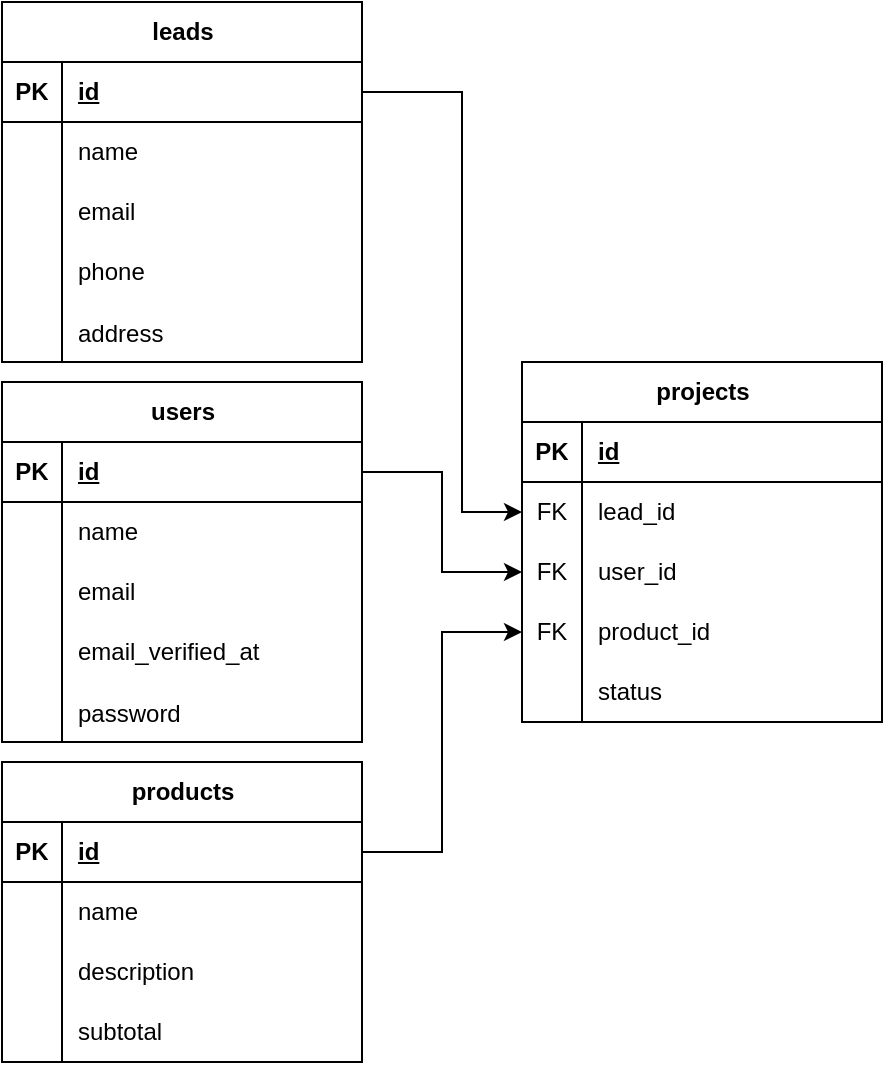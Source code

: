 <mxfile version="28.1.0" pages="2">
  <diagram name="ERD" id="8_5YK0bG4MwpFAPuv7k3">
    <mxGraphModel dx="1042" dy="527" grid="1" gridSize="10" guides="1" tooltips="1" connect="1" arrows="1" fold="1" page="1" pageScale="1" pageWidth="850" pageHeight="1100" math="0" shadow="0">
      <root>
        <mxCell id="0" />
        <mxCell id="1" parent="0" />
        <mxCell id="qIj46rj-nw-PfwsH8MX0-11" value="users" style="shape=table;startSize=30;container=1;collapsible=1;childLayout=tableLayout;fixedRows=1;rowLines=0;fontStyle=1;align=center;resizeLast=1;html=1;" parent="1" vertex="1">
          <mxGeometry x="30" y="350" width="180" height="180" as="geometry" />
        </mxCell>
        <mxCell id="qIj46rj-nw-PfwsH8MX0-12" value="" style="shape=tableRow;horizontal=0;startSize=0;swimlaneHead=0;swimlaneBody=0;fillColor=none;collapsible=0;dropTarget=0;points=[[0,0.5],[1,0.5]];portConstraint=eastwest;top=0;left=0;right=0;bottom=1;" parent="qIj46rj-nw-PfwsH8MX0-11" vertex="1">
          <mxGeometry y="30" width="180" height="30" as="geometry" />
        </mxCell>
        <mxCell id="qIj46rj-nw-PfwsH8MX0-13" value="PK" style="shape=partialRectangle;connectable=0;fillColor=none;top=0;left=0;bottom=0;right=0;fontStyle=1;overflow=hidden;whiteSpace=wrap;html=1;" parent="qIj46rj-nw-PfwsH8MX0-12" vertex="1">
          <mxGeometry width="30" height="30" as="geometry">
            <mxRectangle width="30" height="30" as="alternateBounds" />
          </mxGeometry>
        </mxCell>
        <mxCell id="qIj46rj-nw-PfwsH8MX0-14" value="id" style="shape=partialRectangle;connectable=0;fillColor=none;top=0;left=0;bottom=0;right=0;align=left;spacingLeft=6;fontStyle=5;overflow=hidden;whiteSpace=wrap;html=1;" parent="qIj46rj-nw-PfwsH8MX0-12" vertex="1">
          <mxGeometry x="30" width="150" height="30" as="geometry">
            <mxRectangle width="150" height="30" as="alternateBounds" />
          </mxGeometry>
        </mxCell>
        <mxCell id="qIj46rj-nw-PfwsH8MX0-15" value="" style="shape=tableRow;horizontal=0;startSize=0;swimlaneHead=0;swimlaneBody=0;fillColor=none;collapsible=0;dropTarget=0;points=[[0,0.5],[1,0.5]];portConstraint=eastwest;top=0;left=0;right=0;bottom=0;" parent="qIj46rj-nw-PfwsH8MX0-11" vertex="1">
          <mxGeometry y="60" width="180" height="30" as="geometry" />
        </mxCell>
        <mxCell id="qIj46rj-nw-PfwsH8MX0-16" value="" style="shape=partialRectangle;connectable=0;fillColor=none;top=0;left=0;bottom=0;right=0;editable=1;overflow=hidden;whiteSpace=wrap;html=1;" parent="qIj46rj-nw-PfwsH8MX0-15" vertex="1">
          <mxGeometry width="30" height="30" as="geometry">
            <mxRectangle width="30" height="30" as="alternateBounds" />
          </mxGeometry>
        </mxCell>
        <mxCell id="qIj46rj-nw-PfwsH8MX0-17" value="name" style="shape=partialRectangle;connectable=0;fillColor=none;top=0;left=0;bottom=0;right=0;align=left;spacingLeft=6;overflow=hidden;whiteSpace=wrap;html=1;" parent="qIj46rj-nw-PfwsH8MX0-15" vertex="1">
          <mxGeometry x="30" width="150" height="30" as="geometry">
            <mxRectangle width="150" height="30" as="alternateBounds" />
          </mxGeometry>
        </mxCell>
        <mxCell id="qIj46rj-nw-PfwsH8MX0-18" value="" style="shape=tableRow;horizontal=0;startSize=0;swimlaneHead=0;swimlaneBody=0;fillColor=none;collapsible=0;dropTarget=0;points=[[0,0.5],[1,0.5]];portConstraint=eastwest;top=0;left=0;right=0;bottom=0;" parent="qIj46rj-nw-PfwsH8MX0-11" vertex="1">
          <mxGeometry y="90" width="180" height="30" as="geometry" />
        </mxCell>
        <mxCell id="qIj46rj-nw-PfwsH8MX0-19" value="" style="shape=partialRectangle;connectable=0;fillColor=none;top=0;left=0;bottom=0;right=0;editable=1;overflow=hidden;whiteSpace=wrap;html=1;" parent="qIj46rj-nw-PfwsH8MX0-18" vertex="1">
          <mxGeometry width="30" height="30" as="geometry">
            <mxRectangle width="30" height="30" as="alternateBounds" />
          </mxGeometry>
        </mxCell>
        <mxCell id="qIj46rj-nw-PfwsH8MX0-20" value="email" style="shape=partialRectangle;connectable=0;fillColor=none;top=0;left=0;bottom=0;right=0;align=left;spacingLeft=6;overflow=hidden;whiteSpace=wrap;html=1;" parent="qIj46rj-nw-PfwsH8MX0-18" vertex="1">
          <mxGeometry x="30" width="150" height="30" as="geometry">
            <mxRectangle width="150" height="30" as="alternateBounds" />
          </mxGeometry>
        </mxCell>
        <mxCell id="qIj46rj-nw-PfwsH8MX0-21" value="" style="shape=tableRow;horizontal=0;startSize=0;swimlaneHead=0;swimlaneBody=0;fillColor=none;collapsible=0;dropTarget=0;points=[[0,0.5],[1,0.5]];portConstraint=eastwest;top=0;left=0;right=0;bottom=0;" parent="qIj46rj-nw-PfwsH8MX0-11" vertex="1">
          <mxGeometry y="120" width="180" height="30" as="geometry" />
        </mxCell>
        <mxCell id="qIj46rj-nw-PfwsH8MX0-22" value="" style="shape=partialRectangle;connectable=0;fillColor=none;top=0;left=0;bottom=0;right=0;editable=1;overflow=hidden;whiteSpace=wrap;html=1;" parent="qIj46rj-nw-PfwsH8MX0-21" vertex="1">
          <mxGeometry width="30" height="30" as="geometry">
            <mxRectangle width="30" height="30" as="alternateBounds" />
          </mxGeometry>
        </mxCell>
        <mxCell id="qIj46rj-nw-PfwsH8MX0-23" value="email_verified_at" style="shape=partialRectangle;connectable=0;fillColor=none;top=0;left=0;bottom=0;right=0;align=left;spacingLeft=6;overflow=hidden;whiteSpace=wrap;html=1;" parent="qIj46rj-nw-PfwsH8MX0-21" vertex="1">
          <mxGeometry x="30" width="150" height="30" as="geometry">
            <mxRectangle width="150" height="30" as="alternateBounds" />
          </mxGeometry>
        </mxCell>
        <mxCell id="qIj46rj-nw-PfwsH8MX0-24" value="" style="shape=tableRow;horizontal=0;startSize=0;swimlaneHead=0;swimlaneBody=0;fillColor=none;collapsible=0;dropTarget=0;points=[[0,0.5],[1,0.5]];portConstraint=eastwest;top=0;left=0;right=0;bottom=0;" parent="qIj46rj-nw-PfwsH8MX0-11" vertex="1">
          <mxGeometry y="150" width="180" height="30" as="geometry" />
        </mxCell>
        <mxCell id="qIj46rj-nw-PfwsH8MX0-25" value="" style="shape=partialRectangle;connectable=0;fillColor=none;top=0;left=0;bottom=0;right=0;editable=1;overflow=hidden;" parent="qIj46rj-nw-PfwsH8MX0-24" vertex="1">
          <mxGeometry width="30" height="30" as="geometry">
            <mxRectangle width="30" height="30" as="alternateBounds" />
          </mxGeometry>
        </mxCell>
        <mxCell id="qIj46rj-nw-PfwsH8MX0-26" value="password" style="shape=partialRectangle;connectable=0;fillColor=none;top=0;left=0;bottom=0;right=0;align=left;spacingLeft=6;overflow=hidden;" parent="qIj46rj-nw-PfwsH8MX0-24" vertex="1">
          <mxGeometry x="30" width="150" height="30" as="geometry">
            <mxRectangle width="150" height="30" as="alternateBounds" />
          </mxGeometry>
        </mxCell>
        <mxCell id="qIj46rj-nw-PfwsH8MX0-27" value="leads" style="shape=table;startSize=30;container=1;collapsible=1;childLayout=tableLayout;fixedRows=1;rowLines=0;fontStyle=1;align=center;resizeLast=1;html=1;" parent="1" vertex="1">
          <mxGeometry x="30" y="160" width="180" height="180" as="geometry" />
        </mxCell>
        <mxCell id="qIj46rj-nw-PfwsH8MX0-28" value="" style="shape=tableRow;horizontal=0;startSize=0;swimlaneHead=0;swimlaneBody=0;fillColor=none;collapsible=0;dropTarget=0;points=[[0,0.5],[1,0.5]];portConstraint=eastwest;top=0;left=0;right=0;bottom=1;" parent="qIj46rj-nw-PfwsH8MX0-27" vertex="1">
          <mxGeometry y="30" width="180" height="30" as="geometry" />
        </mxCell>
        <mxCell id="qIj46rj-nw-PfwsH8MX0-29" value="PK" style="shape=partialRectangle;connectable=0;fillColor=none;top=0;left=0;bottom=0;right=0;fontStyle=1;overflow=hidden;whiteSpace=wrap;html=1;" parent="qIj46rj-nw-PfwsH8MX0-28" vertex="1">
          <mxGeometry width="30" height="30" as="geometry">
            <mxRectangle width="30" height="30" as="alternateBounds" />
          </mxGeometry>
        </mxCell>
        <mxCell id="qIj46rj-nw-PfwsH8MX0-30" value="id" style="shape=partialRectangle;connectable=0;fillColor=none;top=0;left=0;bottom=0;right=0;align=left;spacingLeft=6;fontStyle=5;overflow=hidden;whiteSpace=wrap;html=1;" parent="qIj46rj-nw-PfwsH8MX0-28" vertex="1">
          <mxGeometry x="30" width="150" height="30" as="geometry">
            <mxRectangle width="150" height="30" as="alternateBounds" />
          </mxGeometry>
        </mxCell>
        <mxCell id="qIj46rj-nw-PfwsH8MX0-31" value="" style="shape=tableRow;horizontal=0;startSize=0;swimlaneHead=0;swimlaneBody=0;fillColor=none;collapsible=0;dropTarget=0;points=[[0,0.5],[1,0.5]];portConstraint=eastwest;top=0;left=0;right=0;bottom=0;" parent="qIj46rj-nw-PfwsH8MX0-27" vertex="1">
          <mxGeometry y="60" width="180" height="30" as="geometry" />
        </mxCell>
        <mxCell id="qIj46rj-nw-PfwsH8MX0-32" value="" style="shape=partialRectangle;connectable=0;fillColor=none;top=0;left=0;bottom=0;right=0;editable=1;overflow=hidden;whiteSpace=wrap;html=1;" parent="qIj46rj-nw-PfwsH8MX0-31" vertex="1">
          <mxGeometry width="30" height="30" as="geometry">
            <mxRectangle width="30" height="30" as="alternateBounds" />
          </mxGeometry>
        </mxCell>
        <mxCell id="qIj46rj-nw-PfwsH8MX0-33" value="name" style="shape=partialRectangle;connectable=0;fillColor=none;top=0;left=0;bottom=0;right=0;align=left;spacingLeft=6;overflow=hidden;whiteSpace=wrap;html=1;" parent="qIj46rj-nw-PfwsH8MX0-31" vertex="1">
          <mxGeometry x="30" width="150" height="30" as="geometry">
            <mxRectangle width="150" height="30" as="alternateBounds" />
          </mxGeometry>
        </mxCell>
        <mxCell id="qIj46rj-nw-PfwsH8MX0-34" value="" style="shape=tableRow;horizontal=0;startSize=0;swimlaneHead=0;swimlaneBody=0;fillColor=none;collapsible=0;dropTarget=0;points=[[0,0.5],[1,0.5]];portConstraint=eastwest;top=0;left=0;right=0;bottom=0;" parent="qIj46rj-nw-PfwsH8MX0-27" vertex="1">
          <mxGeometry y="90" width="180" height="30" as="geometry" />
        </mxCell>
        <mxCell id="qIj46rj-nw-PfwsH8MX0-35" value="" style="shape=partialRectangle;connectable=0;fillColor=none;top=0;left=0;bottom=0;right=0;editable=1;overflow=hidden;whiteSpace=wrap;html=1;" parent="qIj46rj-nw-PfwsH8MX0-34" vertex="1">
          <mxGeometry width="30" height="30" as="geometry">
            <mxRectangle width="30" height="30" as="alternateBounds" />
          </mxGeometry>
        </mxCell>
        <mxCell id="qIj46rj-nw-PfwsH8MX0-36" value="email" style="shape=partialRectangle;connectable=0;fillColor=none;top=0;left=0;bottom=0;right=0;align=left;spacingLeft=6;overflow=hidden;whiteSpace=wrap;html=1;" parent="qIj46rj-nw-PfwsH8MX0-34" vertex="1">
          <mxGeometry x="30" width="150" height="30" as="geometry">
            <mxRectangle width="150" height="30" as="alternateBounds" />
          </mxGeometry>
        </mxCell>
        <mxCell id="qIj46rj-nw-PfwsH8MX0-37" value="" style="shape=tableRow;horizontal=0;startSize=0;swimlaneHead=0;swimlaneBody=0;fillColor=none;collapsible=0;dropTarget=0;points=[[0,0.5],[1,0.5]];portConstraint=eastwest;top=0;left=0;right=0;bottom=0;" parent="qIj46rj-nw-PfwsH8MX0-27" vertex="1">
          <mxGeometry y="120" width="180" height="30" as="geometry" />
        </mxCell>
        <mxCell id="qIj46rj-nw-PfwsH8MX0-38" value="" style="shape=partialRectangle;connectable=0;fillColor=none;top=0;left=0;bottom=0;right=0;editable=1;overflow=hidden;whiteSpace=wrap;html=1;" parent="qIj46rj-nw-PfwsH8MX0-37" vertex="1">
          <mxGeometry width="30" height="30" as="geometry">
            <mxRectangle width="30" height="30" as="alternateBounds" />
          </mxGeometry>
        </mxCell>
        <mxCell id="qIj46rj-nw-PfwsH8MX0-39" value="phone" style="shape=partialRectangle;connectable=0;fillColor=none;top=0;left=0;bottom=0;right=0;align=left;spacingLeft=6;overflow=hidden;whiteSpace=wrap;html=1;" parent="qIj46rj-nw-PfwsH8MX0-37" vertex="1">
          <mxGeometry x="30" width="150" height="30" as="geometry">
            <mxRectangle width="150" height="30" as="alternateBounds" />
          </mxGeometry>
        </mxCell>
        <mxCell id="qIj46rj-nw-PfwsH8MX0-40" value="" style="shape=tableRow;horizontal=0;startSize=0;swimlaneHead=0;swimlaneBody=0;fillColor=none;collapsible=0;dropTarget=0;points=[[0,0.5],[1,0.5]];portConstraint=eastwest;top=0;left=0;right=0;bottom=0;" parent="qIj46rj-nw-PfwsH8MX0-27" vertex="1">
          <mxGeometry y="150" width="180" height="30" as="geometry" />
        </mxCell>
        <mxCell id="qIj46rj-nw-PfwsH8MX0-41" value="" style="shape=partialRectangle;connectable=0;fillColor=none;top=0;left=0;bottom=0;right=0;editable=1;overflow=hidden;" parent="qIj46rj-nw-PfwsH8MX0-40" vertex="1">
          <mxGeometry width="30" height="30" as="geometry">
            <mxRectangle width="30" height="30" as="alternateBounds" />
          </mxGeometry>
        </mxCell>
        <mxCell id="qIj46rj-nw-PfwsH8MX0-42" value="address" style="shape=partialRectangle;connectable=0;fillColor=none;top=0;left=0;bottom=0;right=0;align=left;spacingLeft=6;overflow=hidden;" parent="qIj46rj-nw-PfwsH8MX0-40" vertex="1">
          <mxGeometry x="30" width="150" height="30" as="geometry">
            <mxRectangle width="150" height="30" as="alternateBounds" />
          </mxGeometry>
        </mxCell>
        <mxCell id="qIj46rj-nw-PfwsH8MX0-43" value="products" style="shape=table;startSize=30;container=1;collapsible=1;childLayout=tableLayout;fixedRows=1;rowLines=0;fontStyle=1;align=center;resizeLast=1;html=1;" parent="1" vertex="1">
          <mxGeometry x="30" y="540" width="180" height="150" as="geometry" />
        </mxCell>
        <mxCell id="qIj46rj-nw-PfwsH8MX0-44" value="" style="shape=tableRow;horizontal=0;startSize=0;swimlaneHead=0;swimlaneBody=0;fillColor=none;collapsible=0;dropTarget=0;points=[[0,0.5],[1,0.5]];portConstraint=eastwest;top=0;left=0;right=0;bottom=1;" parent="qIj46rj-nw-PfwsH8MX0-43" vertex="1">
          <mxGeometry y="30" width="180" height="30" as="geometry" />
        </mxCell>
        <mxCell id="qIj46rj-nw-PfwsH8MX0-45" value="PK" style="shape=partialRectangle;connectable=0;fillColor=none;top=0;left=0;bottom=0;right=0;fontStyle=1;overflow=hidden;whiteSpace=wrap;html=1;" parent="qIj46rj-nw-PfwsH8MX0-44" vertex="1">
          <mxGeometry width="30" height="30" as="geometry">
            <mxRectangle width="30" height="30" as="alternateBounds" />
          </mxGeometry>
        </mxCell>
        <mxCell id="qIj46rj-nw-PfwsH8MX0-46" value="id" style="shape=partialRectangle;connectable=0;fillColor=none;top=0;left=0;bottom=0;right=0;align=left;spacingLeft=6;fontStyle=5;overflow=hidden;whiteSpace=wrap;html=1;" parent="qIj46rj-nw-PfwsH8MX0-44" vertex="1">
          <mxGeometry x="30" width="150" height="30" as="geometry">
            <mxRectangle width="150" height="30" as="alternateBounds" />
          </mxGeometry>
        </mxCell>
        <mxCell id="qIj46rj-nw-PfwsH8MX0-47" value="" style="shape=tableRow;horizontal=0;startSize=0;swimlaneHead=0;swimlaneBody=0;fillColor=none;collapsible=0;dropTarget=0;points=[[0,0.5],[1,0.5]];portConstraint=eastwest;top=0;left=0;right=0;bottom=0;" parent="qIj46rj-nw-PfwsH8MX0-43" vertex="1">
          <mxGeometry y="60" width="180" height="30" as="geometry" />
        </mxCell>
        <mxCell id="qIj46rj-nw-PfwsH8MX0-48" value="" style="shape=partialRectangle;connectable=0;fillColor=none;top=0;left=0;bottom=0;right=0;editable=1;overflow=hidden;whiteSpace=wrap;html=1;" parent="qIj46rj-nw-PfwsH8MX0-47" vertex="1">
          <mxGeometry width="30" height="30" as="geometry">
            <mxRectangle width="30" height="30" as="alternateBounds" />
          </mxGeometry>
        </mxCell>
        <mxCell id="qIj46rj-nw-PfwsH8MX0-49" value="name" style="shape=partialRectangle;connectable=0;fillColor=none;top=0;left=0;bottom=0;right=0;align=left;spacingLeft=6;overflow=hidden;whiteSpace=wrap;html=1;" parent="qIj46rj-nw-PfwsH8MX0-47" vertex="1">
          <mxGeometry x="30" width="150" height="30" as="geometry">
            <mxRectangle width="150" height="30" as="alternateBounds" />
          </mxGeometry>
        </mxCell>
        <mxCell id="qIj46rj-nw-PfwsH8MX0-50" value="" style="shape=tableRow;horizontal=0;startSize=0;swimlaneHead=0;swimlaneBody=0;fillColor=none;collapsible=0;dropTarget=0;points=[[0,0.5],[1,0.5]];portConstraint=eastwest;top=0;left=0;right=0;bottom=0;" parent="qIj46rj-nw-PfwsH8MX0-43" vertex="1">
          <mxGeometry y="90" width="180" height="30" as="geometry" />
        </mxCell>
        <mxCell id="qIj46rj-nw-PfwsH8MX0-51" value="" style="shape=partialRectangle;connectable=0;fillColor=none;top=0;left=0;bottom=0;right=0;editable=1;overflow=hidden;whiteSpace=wrap;html=1;" parent="qIj46rj-nw-PfwsH8MX0-50" vertex="1">
          <mxGeometry width="30" height="30" as="geometry">
            <mxRectangle width="30" height="30" as="alternateBounds" />
          </mxGeometry>
        </mxCell>
        <mxCell id="qIj46rj-nw-PfwsH8MX0-52" value="description" style="shape=partialRectangle;connectable=0;fillColor=none;top=0;left=0;bottom=0;right=0;align=left;spacingLeft=6;overflow=hidden;whiteSpace=wrap;html=1;" parent="qIj46rj-nw-PfwsH8MX0-50" vertex="1">
          <mxGeometry x="30" width="150" height="30" as="geometry">
            <mxRectangle width="150" height="30" as="alternateBounds" />
          </mxGeometry>
        </mxCell>
        <mxCell id="qIj46rj-nw-PfwsH8MX0-53" value="" style="shape=tableRow;horizontal=0;startSize=0;swimlaneHead=0;swimlaneBody=0;fillColor=none;collapsible=0;dropTarget=0;points=[[0,0.5],[1,0.5]];portConstraint=eastwest;top=0;left=0;right=0;bottom=0;" parent="qIj46rj-nw-PfwsH8MX0-43" vertex="1">
          <mxGeometry y="120" width="180" height="30" as="geometry" />
        </mxCell>
        <mxCell id="qIj46rj-nw-PfwsH8MX0-54" value="" style="shape=partialRectangle;connectable=0;fillColor=none;top=0;left=0;bottom=0;right=0;editable=1;overflow=hidden;whiteSpace=wrap;html=1;" parent="qIj46rj-nw-PfwsH8MX0-53" vertex="1">
          <mxGeometry width="30" height="30" as="geometry">
            <mxRectangle width="30" height="30" as="alternateBounds" />
          </mxGeometry>
        </mxCell>
        <mxCell id="qIj46rj-nw-PfwsH8MX0-55" value="subtotal" style="shape=partialRectangle;connectable=0;fillColor=none;top=0;left=0;bottom=0;right=0;align=left;spacingLeft=6;overflow=hidden;whiteSpace=wrap;html=1;" parent="qIj46rj-nw-PfwsH8MX0-53" vertex="1">
          <mxGeometry x="30" width="150" height="30" as="geometry">
            <mxRectangle width="150" height="30" as="alternateBounds" />
          </mxGeometry>
        </mxCell>
        <mxCell id="qIj46rj-nw-PfwsH8MX0-56" value="projects" style="shape=table;startSize=30;container=1;collapsible=1;childLayout=tableLayout;fixedRows=1;rowLines=0;fontStyle=1;align=center;resizeLast=1;html=1;" parent="1" vertex="1">
          <mxGeometry x="290" y="340" width="180" height="180" as="geometry" />
        </mxCell>
        <mxCell id="qIj46rj-nw-PfwsH8MX0-57" value="" style="shape=tableRow;horizontal=0;startSize=0;swimlaneHead=0;swimlaneBody=0;fillColor=none;collapsible=0;dropTarget=0;points=[[0,0.5],[1,0.5]];portConstraint=eastwest;top=0;left=0;right=0;bottom=1;" parent="qIj46rj-nw-PfwsH8MX0-56" vertex="1">
          <mxGeometry y="30" width="180" height="30" as="geometry" />
        </mxCell>
        <mxCell id="qIj46rj-nw-PfwsH8MX0-58" value="PK" style="shape=partialRectangle;connectable=0;fillColor=none;top=0;left=0;bottom=0;right=0;fontStyle=1;overflow=hidden;whiteSpace=wrap;html=1;" parent="qIj46rj-nw-PfwsH8MX0-57" vertex="1">
          <mxGeometry width="30" height="30" as="geometry">
            <mxRectangle width="30" height="30" as="alternateBounds" />
          </mxGeometry>
        </mxCell>
        <mxCell id="qIj46rj-nw-PfwsH8MX0-59" value="id" style="shape=partialRectangle;connectable=0;fillColor=none;top=0;left=0;bottom=0;right=0;align=left;spacingLeft=6;fontStyle=5;overflow=hidden;whiteSpace=wrap;html=1;" parent="qIj46rj-nw-PfwsH8MX0-57" vertex="1">
          <mxGeometry x="30" width="150" height="30" as="geometry">
            <mxRectangle width="150" height="30" as="alternateBounds" />
          </mxGeometry>
        </mxCell>
        <mxCell id="qIj46rj-nw-PfwsH8MX0-69" value="" style="shape=tableRow;horizontal=0;startSize=0;swimlaneHead=0;swimlaneBody=0;fillColor=none;collapsible=0;dropTarget=0;points=[[0,0.5],[1,0.5]];portConstraint=eastwest;top=0;left=0;right=0;bottom=0;" parent="qIj46rj-nw-PfwsH8MX0-56" vertex="1">
          <mxGeometry y="60" width="180" height="30" as="geometry" />
        </mxCell>
        <mxCell id="qIj46rj-nw-PfwsH8MX0-70" value="FK" style="shape=partialRectangle;connectable=0;fillColor=none;top=0;left=0;bottom=0;right=0;fontStyle=0;overflow=hidden;whiteSpace=wrap;html=1;" parent="qIj46rj-nw-PfwsH8MX0-69" vertex="1">
          <mxGeometry width="30" height="30" as="geometry">
            <mxRectangle width="30" height="30" as="alternateBounds" />
          </mxGeometry>
        </mxCell>
        <mxCell id="qIj46rj-nw-PfwsH8MX0-71" value="lead_id" style="shape=partialRectangle;connectable=0;fillColor=none;top=0;left=0;bottom=0;right=0;align=left;spacingLeft=6;fontStyle=0;overflow=hidden;whiteSpace=wrap;html=1;" parent="qIj46rj-nw-PfwsH8MX0-69" vertex="1">
          <mxGeometry x="30" width="150" height="30" as="geometry">
            <mxRectangle width="150" height="30" as="alternateBounds" />
          </mxGeometry>
        </mxCell>
        <mxCell id="qIj46rj-nw-PfwsH8MX0-72" value="" style="shape=tableRow;horizontal=0;startSize=0;swimlaneHead=0;swimlaneBody=0;fillColor=none;collapsible=0;dropTarget=0;points=[[0,0.5],[1,0.5]];portConstraint=eastwest;top=0;left=0;right=0;bottom=0;" parent="qIj46rj-nw-PfwsH8MX0-56" vertex="1">
          <mxGeometry y="90" width="180" height="30" as="geometry" />
        </mxCell>
        <mxCell id="qIj46rj-nw-PfwsH8MX0-73" value="FK" style="shape=partialRectangle;connectable=0;fillColor=none;top=0;left=0;bottom=0;right=0;fontStyle=0;overflow=hidden;whiteSpace=wrap;html=1;" parent="qIj46rj-nw-PfwsH8MX0-72" vertex="1">
          <mxGeometry width="30" height="30" as="geometry">
            <mxRectangle width="30" height="30" as="alternateBounds" />
          </mxGeometry>
        </mxCell>
        <mxCell id="qIj46rj-nw-PfwsH8MX0-74" value="user_id" style="shape=partialRectangle;connectable=0;fillColor=none;top=0;left=0;bottom=0;right=0;align=left;spacingLeft=6;fontStyle=0;overflow=hidden;whiteSpace=wrap;html=1;" parent="qIj46rj-nw-PfwsH8MX0-72" vertex="1">
          <mxGeometry x="30" width="150" height="30" as="geometry">
            <mxRectangle width="150" height="30" as="alternateBounds" />
          </mxGeometry>
        </mxCell>
        <mxCell id="qIj46rj-nw-PfwsH8MX0-75" value="" style="shape=tableRow;horizontal=0;startSize=0;swimlaneHead=0;swimlaneBody=0;fillColor=none;collapsible=0;dropTarget=0;points=[[0,0.5],[1,0.5]];portConstraint=eastwest;top=0;left=0;right=0;bottom=0;" parent="qIj46rj-nw-PfwsH8MX0-56" vertex="1">
          <mxGeometry y="120" width="180" height="30" as="geometry" />
        </mxCell>
        <mxCell id="qIj46rj-nw-PfwsH8MX0-76" value="FK" style="shape=partialRectangle;connectable=0;fillColor=none;top=0;left=0;bottom=0;right=0;fontStyle=0;overflow=hidden;whiteSpace=wrap;html=1;" parent="qIj46rj-nw-PfwsH8MX0-75" vertex="1">
          <mxGeometry width="30" height="30" as="geometry">
            <mxRectangle width="30" height="30" as="alternateBounds" />
          </mxGeometry>
        </mxCell>
        <mxCell id="qIj46rj-nw-PfwsH8MX0-77" value="product_id" style="shape=partialRectangle;connectable=0;fillColor=none;top=0;left=0;bottom=0;right=0;align=left;spacingLeft=6;fontStyle=0;overflow=hidden;whiteSpace=wrap;html=1;" parent="qIj46rj-nw-PfwsH8MX0-75" vertex="1">
          <mxGeometry x="30" width="150" height="30" as="geometry">
            <mxRectangle width="150" height="30" as="alternateBounds" />
          </mxGeometry>
        </mxCell>
        <mxCell id="qIj46rj-nw-PfwsH8MX0-60" value="" style="shape=tableRow;horizontal=0;startSize=0;swimlaneHead=0;swimlaneBody=0;fillColor=none;collapsible=0;dropTarget=0;points=[[0,0.5],[1,0.5]];portConstraint=eastwest;top=0;left=0;right=0;bottom=0;" parent="qIj46rj-nw-PfwsH8MX0-56" vertex="1">
          <mxGeometry y="150" width="180" height="30" as="geometry" />
        </mxCell>
        <mxCell id="qIj46rj-nw-PfwsH8MX0-61" value="" style="shape=partialRectangle;connectable=0;fillColor=none;top=0;left=0;bottom=0;right=0;editable=1;overflow=hidden;whiteSpace=wrap;html=1;" parent="qIj46rj-nw-PfwsH8MX0-60" vertex="1">
          <mxGeometry width="30" height="30" as="geometry">
            <mxRectangle width="30" height="30" as="alternateBounds" />
          </mxGeometry>
        </mxCell>
        <mxCell id="qIj46rj-nw-PfwsH8MX0-62" value="status" style="shape=partialRectangle;connectable=0;fillColor=none;top=0;left=0;bottom=0;right=0;align=left;spacingLeft=6;overflow=hidden;whiteSpace=wrap;html=1;" parent="qIj46rj-nw-PfwsH8MX0-60" vertex="1">
          <mxGeometry x="30" width="150" height="30" as="geometry">
            <mxRectangle width="150" height="30" as="alternateBounds" />
          </mxGeometry>
        </mxCell>
        <mxCell id="qIj46rj-nw-PfwsH8MX0-104" style="edgeStyle=orthogonalEdgeStyle;rounded=0;orthogonalLoop=1;jettySize=auto;html=1;exitX=1;exitY=0.5;exitDx=0;exitDy=0;entryX=0;entryY=0.5;entryDx=0;entryDy=0;" parent="1" source="qIj46rj-nw-PfwsH8MX0-12" target="qIj46rj-nw-PfwsH8MX0-72" edge="1">
          <mxGeometry relative="1" as="geometry" />
        </mxCell>
        <mxCell id="qIj46rj-nw-PfwsH8MX0-105" style="edgeStyle=orthogonalEdgeStyle;rounded=0;orthogonalLoop=1;jettySize=auto;html=1;exitX=1;exitY=0.5;exitDx=0;exitDy=0;entryX=0;entryY=0.5;entryDx=0;entryDy=0;" parent="1" source="qIj46rj-nw-PfwsH8MX0-28" target="qIj46rj-nw-PfwsH8MX0-69" edge="1">
          <mxGeometry relative="1" as="geometry">
            <Array as="points">
              <mxPoint x="260" y="205" />
              <mxPoint x="260" y="415" />
            </Array>
          </mxGeometry>
        </mxCell>
        <mxCell id="qIj46rj-nw-PfwsH8MX0-106" style="edgeStyle=orthogonalEdgeStyle;rounded=0;orthogonalLoop=1;jettySize=auto;html=1;exitX=1;exitY=0.5;exitDx=0;exitDy=0;entryX=0;entryY=0.5;entryDx=0;entryDy=0;" parent="1" source="qIj46rj-nw-PfwsH8MX0-44" target="qIj46rj-nw-PfwsH8MX0-75" edge="1">
          <mxGeometry relative="1" as="geometry" />
        </mxCell>
      </root>
    </mxGraphModel>
  </diagram>
  <diagram id="FPoigJHLoABZlipUGn_X" name="FlowChart">
    <mxGraphModel dx="1892" dy="1627" grid="1" gridSize="10" guides="1" tooltips="1" connect="1" arrows="1" fold="1" page="1" pageScale="1" pageWidth="850" pageHeight="1100" math="0" shadow="0">
      <root>
        <mxCell id="0" />
        <mxCell id="1" parent="0" />
        <mxCell id="omzOsRQ9W--RlzNenOPp-3" value="Flow" style="swimlane;childLayout=stackLayout;resizeParent=1;resizeParentMax=0;startSize=20;html=1;" parent="1" vertex="1">
          <mxGeometry x="40" y="-80" width="740" height="790" as="geometry" />
        </mxCell>
        <mxCell id="omzOsRQ9W--RlzNenOPp-4" value="Customer" style="swimlane;startSize=20;html=1;" parent="omzOsRQ9W--RlzNenOPp-3" vertex="1">
          <mxGeometry y="20" width="220" height="770" as="geometry" />
        </mxCell>
        <mxCell id="pqwQHWAz7oZII3Zhh0MA-21" style="edgeStyle=orthogonalEdgeStyle;rounded=0;orthogonalLoop=1;jettySize=auto;html=1;exitX=0.5;exitY=1;exitDx=0;exitDy=0;entryX=0.5;entryY=0;entryDx=0;entryDy=0;" parent="omzOsRQ9W--RlzNenOPp-4" source="omzOsRQ9W--RlzNenOPp-9" target="pqwQHWAz7oZII3Zhh0MA-12" edge="1">
          <mxGeometry relative="1" as="geometry" />
        </mxCell>
        <mxCell id="omzOsRQ9W--RlzNenOPp-9" value="Leads : name, email,&amp;nbsp;&lt;div&gt;phone, address&lt;/div&gt;" style="shape=parallelogram;html=1;strokeWidth=2;perimeter=parallelogramPerimeter;whiteSpace=wrap;rounded=0;arcSize=12;size=0.23;" parent="omzOsRQ9W--RlzNenOPp-4" vertex="1">
          <mxGeometry x="30" y="210" width="160" height="70" as="geometry" />
        </mxCell>
        <mxCell id="pqwQHWAz7oZII3Zhh0MA-19" style="edgeStyle=orthogonalEdgeStyle;rounded=0;orthogonalLoop=1;jettySize=auto;html=1;exitX=0.5;exitY=1;exitDx=0;exitDy=0;entryX=0.5;entryY=0;entryDx=0;entryDy=0;" parent="omzOsRQ9W--RlzNenOPp-4" source="pqwQHWAz7oZII3Zhh0MA-1" target="pqwQHWAz7oZII3Zhh0MA-13" edge="1">
          <mxGeometry relative="1" as="geometry" />
        </mxCell>
        <mxCell id="pqwQHWAz7oZII3Zhh0MA-1" value="Select product" style="rounded=0;whiteSpace=wrap;html=1;absoluteArcSize=1;arcSize=14;strokeWidth=2;" parent="omzOsRQ9W--RlzNenOPp-4" vertex="1">
          <mxGeometry x="60" y="50" width="100" height="50" as="geometry" />
        </mxCell>
        <mxCell id="pqwQHWAz7oZII3Zhh0MA-12" value="Projects : lead_id,&amp;nbsp;&lt;div&gt;product_id,&amp;nbsp;&lt;/div&gt;&lt;div&gt;status (waiting)&lt;/div&gt;" style="shape=parallelogram;html=1;strokeWidth=2;perimeter=parallelogramPerimeter;whiteSpace=wrap;rounded=0;arcSize=12;size=0.23;" parent="omzOsRQ9W--RlzNenOPp-4" vertex="1">
          <mxGeometry x="30" y="320" width="160" height="70" as="geometry" />
        </mxCell>
        <mxCell id="pqwQHWAz7oZII3Zhh0MA-20" style="edgeStyle=orthogonalEdgeStyle;rounded=0;orthogonalLoop=1;jettySize=auto;html=1;exitX=0.5;exitY=1;exitDx=0;exitDy=0;entryX=0.5;entryY=0;entryDx=0;entryDy=0;" parent="omzOsRQ9W--RlzNenOPp-4" source="pqwQHWAz7oZII3Zhh0MA-13" target="omzOsRQ9W--RlzNenOPp-9" edge="1">
          <mxGeometry relative="1" as="geometry" />
        </mxCell>
        <mxCell id="pqwQHWAz7oZII3Zhh0MA-13" value="Fill Lead Form" style="rounded=0;whiteSpace=wrap;html=1;absoluteArcSize=1;arcSize=14;strokeWidth=2;" parent="omzOsRQ9W--RlzNenOPp-4" vertex="1">
          <mxGeometry x="60" y="120" width="100" height="50" as="geometry" />
        </mxCell>
        <mxCell id="omzOsRQ9W--RlzNenOPp-5" value="Manager" style="swimlane;startSize=20;html=1;" parent="omzOsRQ9W--RlzNenOPp-3" vertex="1">
          <mxGeometry x="220" y="20" width="300" height="770" as="geometry" />
        </mxCell>
        <mxCell id="pqwQHWAz7oZII3Zhh0MA-5" value="Project : user_id,&amp;nbsp;&lt;div&gt;status (in_progress)&lt;/div&gt;" style="shape=parallelogram;html=1;strokeWidth=2;perimeter=parallelogramPerimeter;whiteSpace=wrap;rounded=0;arcSize=12;size=0.23;" parent="omzOsRQ9W--RlzNenOPp-5" vertex="1">
          <mxGeometry x="67.5" y="420" width="165" height="70" as="geometry" />
        </mxCell>
        <mxCell id="pqwQHWAz7oZII3Zhh0MA-23" style="edgeStyle=orthogonalEdgeStyle;rounded=0;orthogonalLoop=1;jettySize=auto;html=1;exitX=0.5;exitY=1;exitDx=0;exitDy=0;entryX=0.5;entryY=0;entryDx=0;entryDy=0;" parent="omzOsRQ9W--RlzNenOPp-5" source="pqwQHWAz7oZII3Zhh0MA-11" target="pqwQHWAz7oZII3Zhh0MA-5" edge="1">
          <mxGeometry relative="1" as="geometry" />
        </mxCell>
        <mxCell id="pqwQHWAz7oZII3Zhh0MA-11" value="Assign sales to leads" style="rounded=0;whiteSpace=wrap;html=1;absoluteArcSize=1;arcSize=14;strokeWidth=2;" parent="omzOsRQ9W--RlzNenOPp-5" vertex="1">
          <mxGeometry x="100" y="330" width="100" height="50" as="geometry" />
        </mxCell>
        <mxCell id="pqwQHWAz7oZII3Zhh0MA-27" style="edgeStyle=orthogonalEdgeStyle;rounded=0;orthogonalLoop=1;jettySize=auto;html=1;exitX=0;exitY=0.5;exitDx=0;exitDy=0;exitPerimeter=0;entryX=0.5;entryY=0;entryDx=0;entryDy=0;" parent="omzOsRQ9W--RlzNenOPp-5" source="pqwQHWAz7oZII3Zhh0MA-14" target="pqwQHWAz7oZII3Zhh0MA-16" edge="1">
          <mxGeometry relative="1" as="geometry" />
        </mxCell>
        <mxCell id="pqwQHWAz7oZII3Zhh0MA-28" style="edgeStyle=orthogonalEdgeStyle;rounded=0;orthogonalLoop=1;jettySize=auto;html=1;exitX=0.5;exitY=1;exitDx=0;exitDy=0;exitPerimeter=0;entryX=0.5;entryY=0;entryDx=0;entryDy=0;" parent="omzOsRQ9W--RlzNenOPp-5" source="pqwQHWAz7oZII3Zhh0MA-14" target="pqwQHWAz7oZII3Zhh0MA-17" edge="1">
          <mxGeometry relative="1" as="geometry" />
        </mxCell>
        <mxCell id="pqwQHWAz7oZII3Zhh0MA-14" value="approve" style="strokeWidth=2;html=1;shape=mxgraph.flowchart.decision;whiteSpace=wrap;" parent="omzOsRQ9W--RlzNenOPp-5" vertex="1">
          <mxGeometry x="100" y="535" width="100" height="100" as="geometry" />
        </mxCell>
        <mxCell id="pqwQHWAz7oZII3Zhh0MA-16" value="Projects :&amp;nbsp;&lt;div&gt;status (approved)&lt;/div&gt;" style="shape=parallelogram;html=1;strokeWidth=2;perimeter=parallelogramPerimeter;whiteSpace=wrap;rounded=0;arcSize=12;size=0.23;" parent="omzOsRQ9W--RlzNenOPp-5" vertex="1">
          <mxGeometry y="690" width="160" height="40" as="geometry" />
        </mxCell>
        <mxCell id="pqwQHWAz7oZII3Zhh0MA-17" value="Projects :&amp;nbsp;&lt;div&gt;status (rejected)&lt;/div&gt;" style="shape=parallelogram;html=1;strokeWidth=2;perimeter=parallelogramPerimeter;whiteSpace=wrap;rounded=0;arcSize=12;size=0.23;" parent="omzOsRQ9W--RlzNenOPp-5" vertex="1">
          <mxGeometry x="150" y="690" width="150" height="40" as="geometry" />
        </mxCell>
        <mxCell id="pqwQHWAz7oZII3Zhh0MA-30" value="Yes" style="text;html=1;align=center;verticalAlign=middle;resizable=0;points=[];autosize=1;strokeColor=none;fillColor=none;" parent="omzOsRQ9W--RlzNenOPp-5" vertex="1">
          <mxGeometry x="170" y="630" width="40" height="30" as="geometry" />
        </mxCell>
        <mxCell id="omzOsRQ9W--RlzNenOPp-6" value="Sales" style="swimlane;startSize=20;html=1;" parent="omzOsRQ9W--RlzNenOPp-3" vertex="1">
          <mxGeometry x="520" y="20" width="220" height="770" as="geometry" />
        </mxCell>
        <mxCell id="pqwQHWAz7oZII3Zhh0MA-9" value="Projects : status (waiting_for_approval)" style="shape=parallelogram;html=1;strokeWidth=2;perimeter=parallelogramPerimeter;whiteSpace=wrap;rounded=0;arcSize=12;size=0.23;" parent="omzOsRQ9W--RlzNenOPp-6" vertex="1">
          <mxGeometry x="30" y="550" width="160" height="70" as="geometry" />
        </mxCell>
        <mxCell id="pqwQHWAz7oZII3Zhh0MA-25" style="edgeStyle=orthogonalEdgeStyle;rounded=0;orthogonalLoop=1;jettySize=auto;html=1;exitX=0.5;exitY=1;exitDx=0;exitDy=0;entryX=0.5;entryY=0;entryDx=0;entryDy=0;" parent="omzOsRQ9W--RlzNenOPp-6" source="pqwQHWAz7oZII3Zhh0MA-10" target="pqwQHWAz7oZII3Zhh0MA-9" edge="1">
          <mxGeometry relative="1" as="geometry" />
        </mxCell>
        <mxCell id="pqwQHWAz7oZII3Zhh0MA-10" value="Sales follow up&amp;nbsp;&lt;div&gt;to the leads&lt;/div&gt;" style="rounded=0;whiteSpace=wrap;html=1;absoluteArcSize=1;arcSize=14;strokeWidth=2;" parent="omzOsRQ9W--RlzNenOPp-6" vertex="1">
          <mxGeometry x="60" y="430" width="100" height="50" as="geometry" />
        </mxCell>
        <mxCell id="pqwQHWAz7oZII3Zhh0MA-22" style="edgeStyle=orthogonalEdgeStyle;rounded=0;orthogonalLoop=1;jettySize=auto;html=1;exitX=1;exitY=0.5;exitDx=0;exitDy=0;entryX=0;entryY=0.5;entryDx=0;entryDy=0;" parent="omzOsRQ9W--RlzNenOPp-3" source="pqwQHWAz7oZII3Zhh0MA-12" target="pqwQHWAz7oZII3Zhh0MA-11" edge="1">
          <mxGeometry relative="1" as="geometry" />
        </mxCell>
        <mxCell id="pqwQHWAz7oZII3Zhh0MA-24" style="edgeStyle=orthogonalEdgeStyle;rounded=0;orthogonalLoop=1;jettySize=auto;html=1;exitX=1;exitY=0.5;exitDx=0;exitDy=0;entryX=0;entryY=0.5;entryDx=0;entryDy=0;" parent="omzOsRQ9W--RlzNenOPp-3" source="pqwQHWAz7oZII3Zhh0MA-5" target="pqwQHWAz7oZII3Zhh0MA-10" edge="1">
          <mxGeometry relative="1" as="geometry" />
        </mxCell>
        <mxCell id="pqwQHWAz7oZII3Zhh0MA-26" style="edgeStyle=orthogonalEdgeStyle;rounded=0;orthogonalLoop=1;jettySize=auto;html=1;exitX=0;exitY=0.5;exitDx=0;exitDy=0;entryX=1;entryY=0.5;entryDx=0;entryDy=0;entryPerimeter=0;" parent="omzOsRQ9W--RlzNenOPp-3" source="pqwQHWAz7oZII3Zhh0MA-9" target="pqwQHWAz7oZII3Zhh0MA-14" edge="1">
          <mxGeometry relative="1" as="geometry" />
        </mxCell>
        <mxCell id="pqwQHWAz7oZII3Zhh0MA-18" style="edgeStyle=orthogonalEdgeStyle;rounded=0;orthogonalLoop=1;jettySize=auto;html=1;exitX=1;exitY=0.5;exitDx=0;exitDy=0;exitPerimeter=0;entryX=0;entryY=0.5;entryDx=0;entryDy=0;" parent="1" source="omzOsRQ9W--RlzNenOPp-7" target="pqwQHWAz7oZII3Zhh0MA-1" edge="1">
          <mxGeometry relative="1" as="geometry" />
        </mxCell>
        <mxCell id="omzOsRQ9W--RlzNenOPp-7" value="Start" style="strokeWidth=2;html=1;shape=mxgraph.flowchart.start_1;whiteSpace=wrap;" parent="1" vertex="1">
          <mxGeometry x="-70.0" width="70" height="30" as="geometry" />
        </mxCell>
        <mxCell id="pqwQHWAz7oZII3Zhh0MA-29" value="No" style="text;html=1;align=center;verticalAlign=middle;resizable=0;points=[];autosize=1;strokeColor=none;fillColor=none;" parent="1" vertex="1">
          <mxGeometry x="290" y="518" width="40" height="30" as="geometry" />
        </mxCell>
        <mxCell id="pqwQHWAz7oZII3Zhh0MA-32" value="END" style="strokeWidth=2;html=1;shape=mxgraph.flowchart.start_1;whiteSpace=wrap;" parent="1" vertex="1">
          <mxGeometry x="360" y="730" width="100" height="60" as="geometry" />
        </mxCell>
        <mxCell id="pqwQHWAz7oZII3Zhh0MA-33" style="edgeStyle=orthogonalEdgeStyle;rounded=0;orthogonalLoop=1;jettySize=auto;html=1;exitX=0.5;exitY=1;exitDx=0;exitDy=0;entryX=0.5;entryY=0;entryDx=0;entryDy=0;entryPerimeter=0;" parent="1" source="pqwQHWAz7oZII3Zhh0MA-16" target="pqwQHWAz7oZII3Zhh0MA-32" edge="1">
          <mxGeometry relative="1" as="geometry" />
        </mxCell>
        <mxCell id="pqwQHWAz7oZII3Zhh0MA-35" style="edgeStyle=orthogonalEdgeStyle;rounded=0;orthogonalLoop=1;jettySize=auto;html=1;exitX=0.5;exitY=1;exitDx=0;exitDy=0;entryX=0.5;entryY=0;entryDx=0;entryDy=0;entryPerimeter=0;" parent="1" source="pqwQHWAz7oZII3Zhh0MA-17" target="pqwQHWAz7oZII3Zhh0MA-32" edge="1">
          <mxGeometry relative="1" as="geometry" />
        </mxCell>
      </root>
    </mxGraphModel>
  </diagram>
</mxfile>

